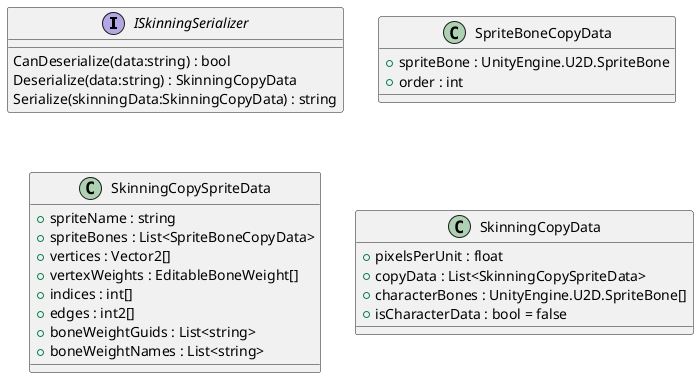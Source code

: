 @startuml
interface ISkinningSerializer {
    CanDeserialize(data:string) : bool
    Deserialize(data:string) : SkinningCopyData
    Serialize(skinningData:SkinningCopyData) : string
}
class SpriteBoneCopyData {
    + spriteBone : UnityEngine.U2D.SpriteBone
    + order : int
}
class SkinningCopySpriteData {
    + spriteName : string
    + spriteBones : List<SpriteBoneCopyData>
    + vertices : Vector2[]
    + vertexWeights : EditableBoneWeight[]
    + indices : int[]
    + edges : int2[]
    + boneWeightGuids : List<string>
    + boneWeightNames : List<string>
}
class SkinningCopyData {
    + pixelsPerUnit : float
    + copyData : List<SkinningCopySpriteData>
    + characterBones : UnityEngine.U2D.SpriteBone[]
    + isCharacterData : bool = false
}
@enduml
